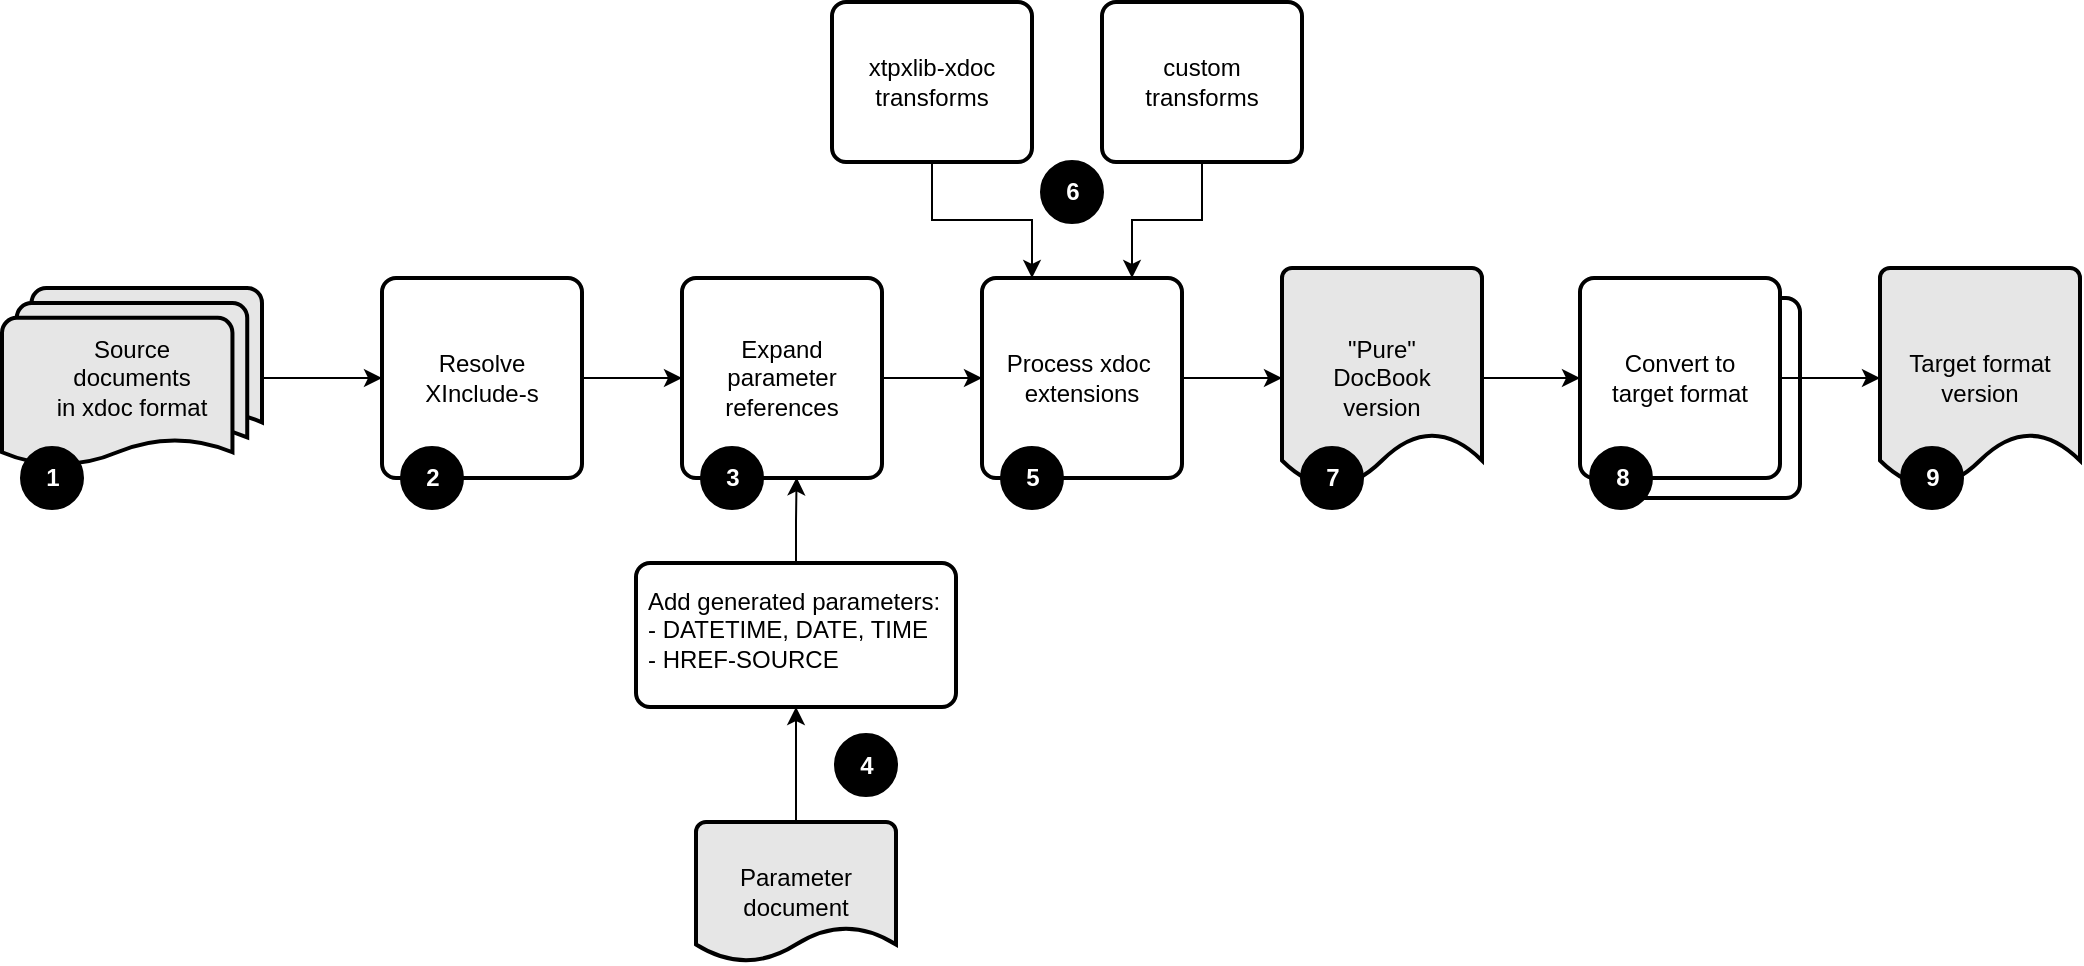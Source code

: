 <mxfile version="12.2.2" type="device" pages="1"><diagram id="qF5QN1Du7wlTNKw4E6YI" name="Page-1"><mxGraphModel dx="1294" dy="944" grid="1" gridSize="10" guides="1" tooltips="1" connect="1" arrows="1" fold="1" page="1" pageScale="1" pageWidth="1169" pageHeight="827" math="0" shadow="0"><root><mxCell id="0"/><mxCell id="1" parent="0"/><mxCell id="aS5PJ1q9RGMj812tjDsy-35" value="" style="rounded=1;whiteSpace=wrap;html=1;absoluteArcSize=1;arcSize=14;strokeWidth=2;" vertex="1" parent="1"><mxGeometry x="809" y="438" width="100" height="100" as="geometry"/></mxCell><mxCell id="aS5PJ1q9RGMj812tjDsy-3" style="edgeStyle=orthogonalEdgeStyle;rounded=0;orthogonalLoop=1;jettySize=auto;html=1;exitX=1;exitY=0.5;exitDx=0;exitDy=0;exitPerimeter=0;entryX=0;entryY=0.5;entryDx=0;entryDy=0;" edge="1" parent="1" source="aS5PJ1q9RGMj812tjDsy-1" target="aS5PJ1q9RGMj812tjDsy-2"><mxGeometry relative="1" as="geometry"/></mxCell><mxCell id="aS5PJ1q9RGMj812tjDsy-1" value="Source&lt;br&gt;documents&lt;br&gt;in xdoc format" style="strokeWidth=2;html=1;shape=mxgraph.flowchart.multi-document;whiteSpace=wrap;fillColor=#E6E6E6;" vertex="1" parent="1"><mxGeometry x="10" y="433" width="130" height="90" as="geometry"/></mxCell><mxCell id="aS5PJ1q9RGMj812tjDsy-6" style="edgeStyle=orthogonalEdgeStyle;rounded=0;orthogonalLoop=1;jettySize=auto;html=1;exitX=1;exitY=0.5;exitDx=0;exitDy=0;entryX=0;entryY=0.5;entryDx=0;entryDy=0;" edge="1" parent="1" source="aS5PJ1q9RGMj812tjDsy-2" target="aS5PJ1q9RGMj812tjDsy-5"><mxGeometry relative="1" as="geometry"/></mxCell><mxCell id="aS5PJ1q9RGMj812tjDsy-2" value="Resolve&lt;br&gt;XInclude-s" style="rounded=1;whiteSpace=wrap;html=1;absoluteArcSize=1;arcSize=14;strokeWidth=2;" vertex="1" parent="1"><mxGeometry x="200" y="428" width="100" height="100" as="geometry"/></mxCell><mxCell id="aS5PJ1q9RGMj812tjDsy-11" value="" style="edgeStyle=orthogonalEdgeStyle;rounded=0;orthogonalLoop=1;jettySize=auto;html=1;" edge="1" parent="1" source="aS5PJ1q9RGMj812tjDsy-5" target="aS5PJ1q9RGMj812tjDsy-10"><mxGeometry relative="1" as="geometry"/></mxCell><mxCell id="aS5PJ1q9RGMj812tjDsy-5" value="Expand parameter&lt;br&gt;references" style="rounded=1;whiteSpace=wrap;html=1;absoluteArcSize=1;arcSize=14;strokeWidth=2;" vertex="1" parent="1"><mxGeometry x="350" y="428" width="100" height="100" as="geometry"/></mxCell><mxCell id="aS5PJ1q9RGMj812tjDsy-14" style="edgeStyle=orthogonalEdgeStyle;rounded=0;orthogonalLoop=1;jettySize=auto;html=1;exitX=1;exitY=0.5;exitDx=0;exitDy=0;entryX=0;entryY=0.5;entryDx=0;entryDy=0;entryPerimeter=0;" edge="1" parent="1" source="aS5PJ1q9RGMj812tjDsy-10" target="aS5PJ1q9RGMj812tjDsy-13"><mxGeometry relative="1" as="geometry"/></mxCell><mxCell id="aS5PJ1q9RGMj812tjDsy-10" value="Process xdoc&amp;nbsp;&lt;br&gt;extensions" style="rounded=1;whiteSpace=wrap;html=1;absoluteArcSize=1;arcSize=14;strokeWidth=2;" vertex="1" parent="1"><mxGeometry x="500" y="428" width="100" height="100" as="geometry"/></mxCell><mxCell id="aS5PJ1q9RGMj812tjDsy-30" style="edgeStyle=orthogonalEdgeStyle;rounded=0;orthogonalLoop=1;jettySize=auto;html=1;exitX=0.5;exitY=0;exitDx=0;exitDy=0;exitPerimeter=0;fontColor=#000000;" edge="1" parent="1" source="aS5PJ1q9RGMj812tjDsy-8" target="aS5PJ1q9RGMj812tjDsy-28"><mxGeometry relative="1" as="geometry"/></mxCell><mxCell id="aS5PJ1q9RGMj812tjDsy-8" value="Parameter&lt;br&gt;document" style="strokeWidth=2;html=1;shape=mxgraph.flowchart.document2;whiteSpace=wrap;size=0.25;fillColor=#E6E6E6;" vertex="1" parent="1"><mxGeometry x="357" y="700" width="100" height="70" as="geometry"/></mxCell><mxCell id="aS5PJ1q9RGMj812tjDsy-34" style="edgeStyle=orthogonalEdgeStyle;rounded=0;orthogonalLoop=1;jettySize=auto;html=1;exitX=1;exitY=0.5;exitDx=0;exitDy=0;exitPerimeter=0;entryX=0;entryY=0.5;entryDx=0;entryDy=0;fontColor=#000000;" edge="1" parent="1" source="aS5PJ1q9RGMj812tjDsy-13" target="aS5PJ1q9RGMj812tjDsy-33"><mxGeometry relative="1" as="geometry"/></mxCell><mxCell id="aS5PJ1q9RGMj812tjDsy-13" value="&quot;Pure&quot;&lt;br&gt;DocBook&lt;br&gt;version" style="strokeWidth=2;html=1;shape=mxgraph.flowchart.document2;whiteSpace=wrap;size=0.25;fillColor=#E6E6E6;" vertex="1" parent="1"><mxGeometry x="650" y="423" width="100" height="110" as="geometry"/></mxCell><mxCell id="aS5PJ1q9RGMj812tjDsy-15" value="2" style="verticalLabelPosition=middle;verticalAlign=middle;html=1;strokeWidth=2;shape=mxgraph.flowchart.on-page_reference;fillColor=#000000;labelPosition=center;align=center;spacing=0;fontColor=#FFFFFF;fontStyle=1" vertex="1" parent="1"><mxGeometry x="210" y="513" width="30" height="30" as="geometry"/></mxCell><mxCell id="aS5PJ1q9RGMj812tjDsy-18" value="1" style="verticalLabelPosition=middle;verticalAlign=middle;html=1;strokeWidth=2;shape=mxgraph.flowchart.on-page_reference;fillColor=#000000;labelPosition=center;align=center;spacing=0;fontColor=#FFFFFF;fontStyle=1" vertex="1" parent="1"><mxGeometry x="20" y="513" width="30" height="30" as="geometry"/></mxCell><mxCell id="aS5PJ1q9RGMj812tjDsy-19" value="3" style="verticalLabelPosition=middle;verticalAlign=middle;html=1;strokeWidth=2;shape=mxgraph.flowchart.on-page_reference;fillColor=#000000;labelPosition=center;align=center;spacing=0;fontColor=#FFFFFF;fontStyle=1" vertex="1" parent="1"><mxGeometry x="360" y="513" width="30" height="30" as="geometry"/></mxCell><mxCell id="aS5PJ1q9RGMj812tjDsy-20" value="5" style="verticalLabelPosition=middle;verticalAlign=middle;html=1;strokeWidth=2;shape=mxgraph.flowchart.on-page_reference;fillColor=#000000;labelPosition=center;align=center;spacing=0;fontColor=#FFFFFF;fontStyle=1" vertex="1" parent="1"><mxGeometry x="510" y="513" width="30" height="30" as="geometry"/></mxCell><mxCell id="aS5PJ1q9RGMj812tjDsy-21" value="4" style="verticalLabelPosition=middle;verticalAlign=middle;html=1;strokeWidth=2;shape=mxgraph.flowchart.on-page_reference;fillColor=#000000;labelPosition=center;align=center;spacing=0;fontColor=#FFFFFF;fontStyle=1" vertex="1" parent="1"><mxGeometry x="427" y="656.5" width="30" height="30" as="geometry"/></mxCell><mxCell id="aS5PJ1q9RGMj812tjDsy-26" style="edgeStyle=orthogonalEdgeStyle;rounded=0;orthogonalLoop=1;jettySize=auto;html=1;exitX=0.5;exitY=1;exitDx=0;exitDy=0;entryX=0.75;entryY=0;entryDx=0;entryDy=0;fontColor=#000000;" edge="1" parent="1" source="aS5PJ1q9RGMj812tjDsy-22" target="aS5PJ1q9RGMj812tjDsy-10"><mxGeometry relative="1" as="geometry"/></mxCell><mxCell id="aS5PJ1q9RGMj812tjDsy-22" value="custom&lt;br&gt;transforms" style="rounded=1;whiteSpace=wrap;html=1;absoluteArcSize=1;arcSize=14;strokeWidth=2;fillColor=#FFFFFF;fontColor=#000000;" vertex="1" parent="1"><mxGeometry x="560" y="290" width="100" height="80" as="geometry"/></mxCell><mxCell id="aS5PJ1q9RGMj812tjDsy-25" style="edgeStyle=orthogonalEdgeStyle;rounded=0;orthogonalLoop=1;jettySize=auto;html=1;exitX=0.5;exitY=1;exitDx=0;exitDy=0;entryX=0.25;entryY=0;entryDx=0;entryDy=0;fontColor=#000000;" edge="1" parent="1" source="aS5PJ1q9RGMj812tjDsy-23" target="aS5PJ1q9RGMj812tjDsy-10"><mxGeometry relative="1" as="geometry"/></mxCell><mxCell id="aS5PJ1q9RGMj812tjDsy-23" value="xtpxlib-xdoc&lt;br&gt;transforms" style="rounded=1;whiteSpace=wrap;html=1;absoluteArcSize=1;arcSize=14;strokeWidth=2;fillColor=#FFFFFF;fontColor=#000000;" vertex="1" parent="1"><mxGeometry x="425" y="290" width="100" height="80" as="geometry"/></mxCell><mxCell id="aS5PJ1q9RGMj812tjDsy-27" value="6" style="verticalLabelPosition=middle;verticalAlign=middle;html=1;strokeWidth=2;shape=mxgraph.flowchart.on-page_reference;fillColor=#000000;labelPosition=center;align=center;spacing=0;fontColor=#FFFFFF;fontStyle=1" vertex="1" parent="1"><mxGeometry x="530" y="370" width="30" height="30" as="geometry"/></mxCell><mxCell id="aS5PJ1q9RGMj812tjDsy-29" style="edgeStyle=orthogonalEdgeStyle;rounded=0;orthogonalLoop=1;jettySize=auto;html=1;exitX=0.5;exitY=0;exitDx=0;exitDy=0;entryX=0.573;entryY=0.997;entryDx=0;entryDy=0;entryPerimeter=0;fontColor=#000000;" edge="1" parent="1" source="aS5PJ1q9RGMj812tjDsy-28" target="aS5PJ1q9RGMj812tjDsy-5"><mxGeometry relative="1" as="geometry"/></mxCell><mxCell id="aS5PJ1q9RGMj812tjDsy-28" value="Add generated parameters:&lt;br&gt;- DATETIME, DATE, TIME&lt;br&gt;- HREF-SOURCE" style="rounded=1;whiteSpace=wrap;html=1;absoluteArcSize=1;arcSize=14;strokeWidth=2;fillColor=#FFFFFF;fontColor=#000000;align=left;labelPosition=center;verticalLabelPosition=middle;verticalAlign=middle;spacing=0;spacingTop=-6;spacingLeft=6;" vertex="1" parent="1"><mxGeometry x="327" y="570.5" width="160" height="72" as="geometry"/></mxCell><mxCell id="aS5PJ1q9RGMj812tjDsy-32" value="7" style="verticalLabelPosition=middle;verticalAlign=middle;html=1;strokeWidth=2;shape=mxgraph.flowchart.on-page_reference;fillColor=#000000;labelPosition=center;align=center;spacing=0;fontColor=#FFFFFF;fontStyle=1" vertex="1" parent="1"><mxGeometry x="660" y="513" width="30" height="30" as="geometry"/></mxCell><mxCell id="aS5PJ1q9RGMj812tjDsy-37" style="edgeStyle=orthogonalEdgeStyle;rounded=0;orthogonalLoop=1;jettySize=auto;html=1;exitX=1;exitY=0.5;exitDx=0;exitDy=0;fontColor=#000000;" edge="1" parent="1" source="aS5PJ1q9RGMj812tjDsy-33" target="aS5PJ1q9RGMj812tjDsy-36"><mxGeometry relative="1" as="geometry"/></mxCell><mxCell id="aS5PJ1q9RGMj812tjDsy-33" value="Convert to&lt;br&gt;target format" style="rounded=1;whiteSpace=wrap;html=1;absoluteArcSize=1;arcSize=14;strokeWidth=2;" vertex="1" parent="1"><mxGeometry x="799" y="428" width="100" height="100" as="geometry"/></mxCell><mxCell id="aS5PJ1q9RGMj812tjDsy-36" value="Target format version" style="strokeWidth=2;html=1;shape=mxgraph.flowchart.document2;whiteSpace=wrap;size=0.25;fillColor=#E6E6E6;" vertex="1" parent="1"><mxGeometry x="949" y="423" width="100" height="110" as="geometry"/></mxCell><mxCell id="aS5PJ1q9RGMj812tjDsy-38" value="8" style="verticalLabelPosition=middle;verticalAlign=middle;html=1;strokeWidth=2;shape=mxgraph.flowchart.on-page_reference;fillColor=#000000;labelPosition=center;align=center;spacing=0;fontColor=#FFFFFF;fontStyle=1" vertex="1" parent="1"><mxGeometry x="804.5" y="513" width="30" height="30" as="geometry"/></mxCell><mxCell id="aS5PJ1q9RGMj812tjDsy-39" value="9" style="verticalLabelPosition=middle;verticalAlign=middle;html=1;strokeWidth=2;shape=mxgraph.flowchart.on-page_reference;fillColor=#000000;labelPosition=center;align=center;spacing=0;fontColor=#FFFFFF;fontStyle=1" vertex="1" parent="1"><mxGeometry x="960" y="513" width="30" height="30" as="geometry"/></mxCell></root></mxGraphModel></diagram></mxfile>